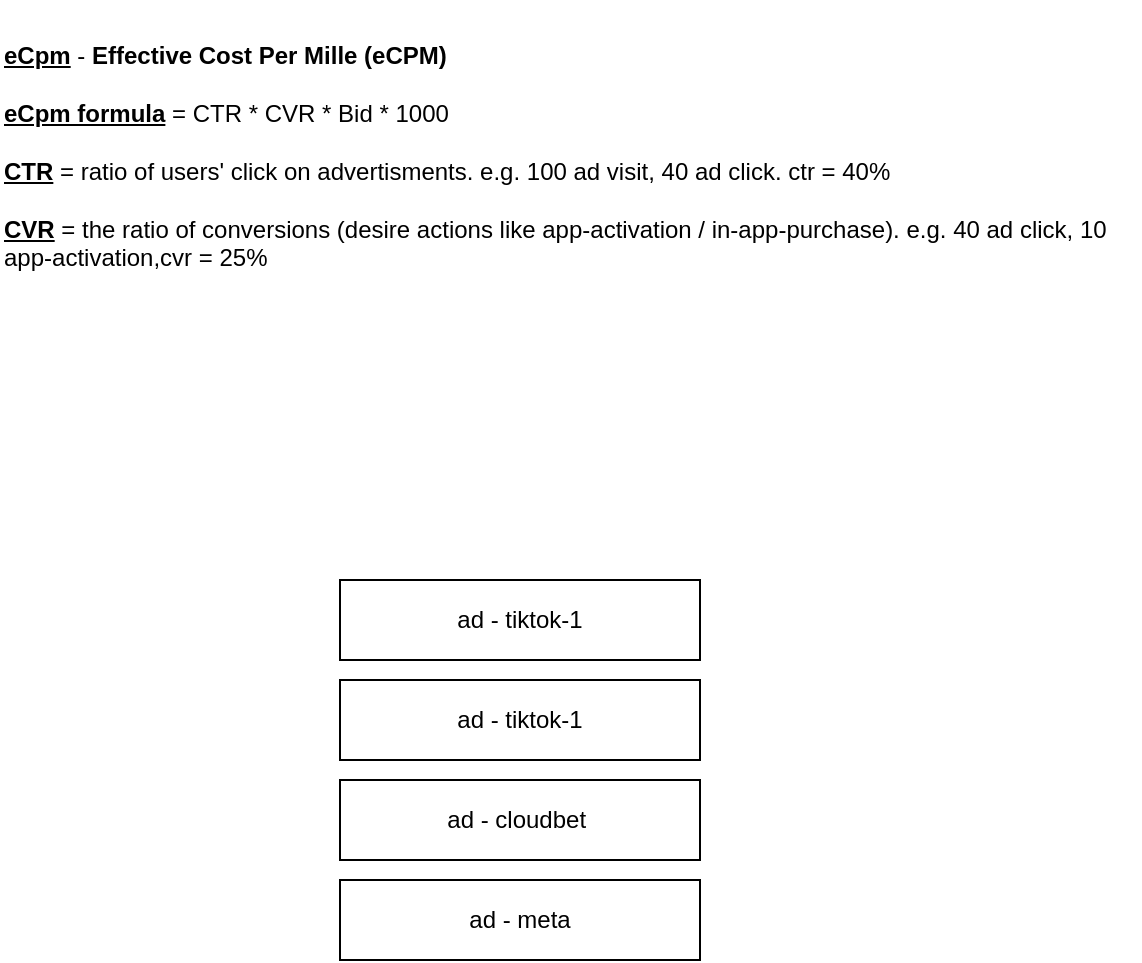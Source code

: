 <mxfile version="25.0.1">
  <diagram name="第 1 页" id="zgRFrtlp1Q119CmvOcFI">
    <mxGraphModel dx="2087" dy="1871" grid="1" gridSize="10" guides="1" tooltips="1" connect="1" arrows="1" fold="1" page="1" pageScale="1" pageWidth="827" pageHeight="1169" math="0" shadow="0">
      <root>
        <mxCell id="0" />
        <mxCell id="1" parent="0" />
        <mxCell id="5tDuQ4ynyZppxNNhZH8u-1" value="ad - tiktok-1" style="rounded=0;whiteSpace=wrap;html=1;" vertex="1" parent="1">
          <mxGeometry x="20" y="190" width="180" height="40" as="geometry" />
        </mxCell>
        <mxCell id="5tDuQ4ynyZppxNNhZH8u-2" value="ad - tiktok-1" style="rounded=0;whiteSpace=wrap;html=1;" vertex="1" parent="1">
          <mxGeometry x="20" y="240" width="180" height="40" as="geometry" />
        </mxCell>
        <mxCell id="5tDuQ4ynyZppxNNhZH8u-3" value="ad - cloudbet&amp;nbsp;" style="rounded=0;whiteSpace=wrap;html=1;" vertex="1" parent="1">
          <mxGeometry x="20" y="290" width="180" height="40" as="geometry" />
        </mxCell>
        <mxCell id="5tDuQ4ynyZppxNNhZH8u-4" value="ad - meta" style="rounded=0;whiteSpace=wrap;html=1;" vertex="1" parent="1">
          <mxGeometry x="20" y="340" width="180" height="40" as="geometry" />
        </mxCell>
        <mxCell id="5tDuQ4ynyZppxNNhZH8u-5" value="&lt;br&gt;&lt;b&gt;&lt;u&gt;eCpm&lt;/u&gt;&lt;/b&gt; -&amp;nbsp;&lt;strong&gt;Effective Cost Per Mille (eCPM)&lt;br&gt;&lt;br&gt;&lt;/strong&gt;&lt;b&gt;&lt;u&gt;eCpm formula&lt;/u&gt;&lt;/b&gt; = CTR * CVR * Bid * 1000&lt;br&gt;&lt;br&gt;&lt;div&gt;&lt;b&gt;&lt;u&gt;CTR&lt;/u&gt;&lt;/b&gt; = ratio of users&#39; click on advertisments.&amp;nbsp;e.g. 100 ad visit, 40 ad click. ctr = 40%&lt;br&gt;&lt;br&gt;&lt;b&gt;&lt;u&gt;CVR&lt;/u&gt;&lt;/b&gt; = the ratio of conversions (desire actions like app-activation / in-app-purchase). e.g. 40 ad click, 10 app-activation,cvr = 25%&lt;/div&gt;" style="text;html=1;align=left;verticalAlign=top;whiteSpace=wrap;rounded=0;" vertex="1" parent="1">
          <mxGeometry x="-150" y="-100" width="570" height="260" as="geometry" />
        </mxCell>
      </root>
    </mxGraphModel>
  </diagram>
</mxfile>
